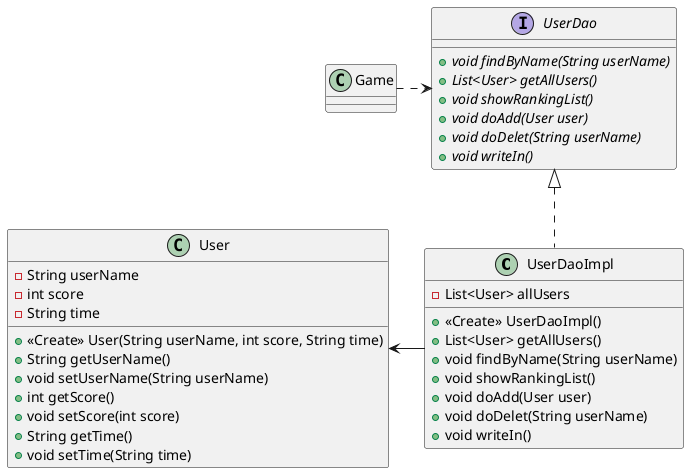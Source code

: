 @startuml
class UserDaoImpl {
- List<User> allUsers
+ <<Create>> UserDaoImpl()
+ List<User> getAllUsers()
+ void findByName(String userName)
+ void showRankingList()
+ void doAdd(User user)
+ void doDelet(String userName)
+ void writeIn()
}
class User {
- String userName
- int score
- String time
+ <<Create>> User(String userName, int score, String time)
+ String getUserName()
+ void setUserName(String userName)
+ int getScore()
+ void setScore(int score)
+ String getTime()
+ void setTime(String time)
}
interface UserDao {
+ {abstract} void findByName(String userName)
+ {abstract} List<User> getAllUsers()
+ {abstract} void showRankingList()
+ {abstract} void doAdd(User user)
+ {abstract} void doDelet(String userName)
+ {abstract} void writeIn()
}

class Game

Game .right.> UserDao
UserDao <|.down. UserDaoImpl
User <-right- UserDaoImpl
@enduml